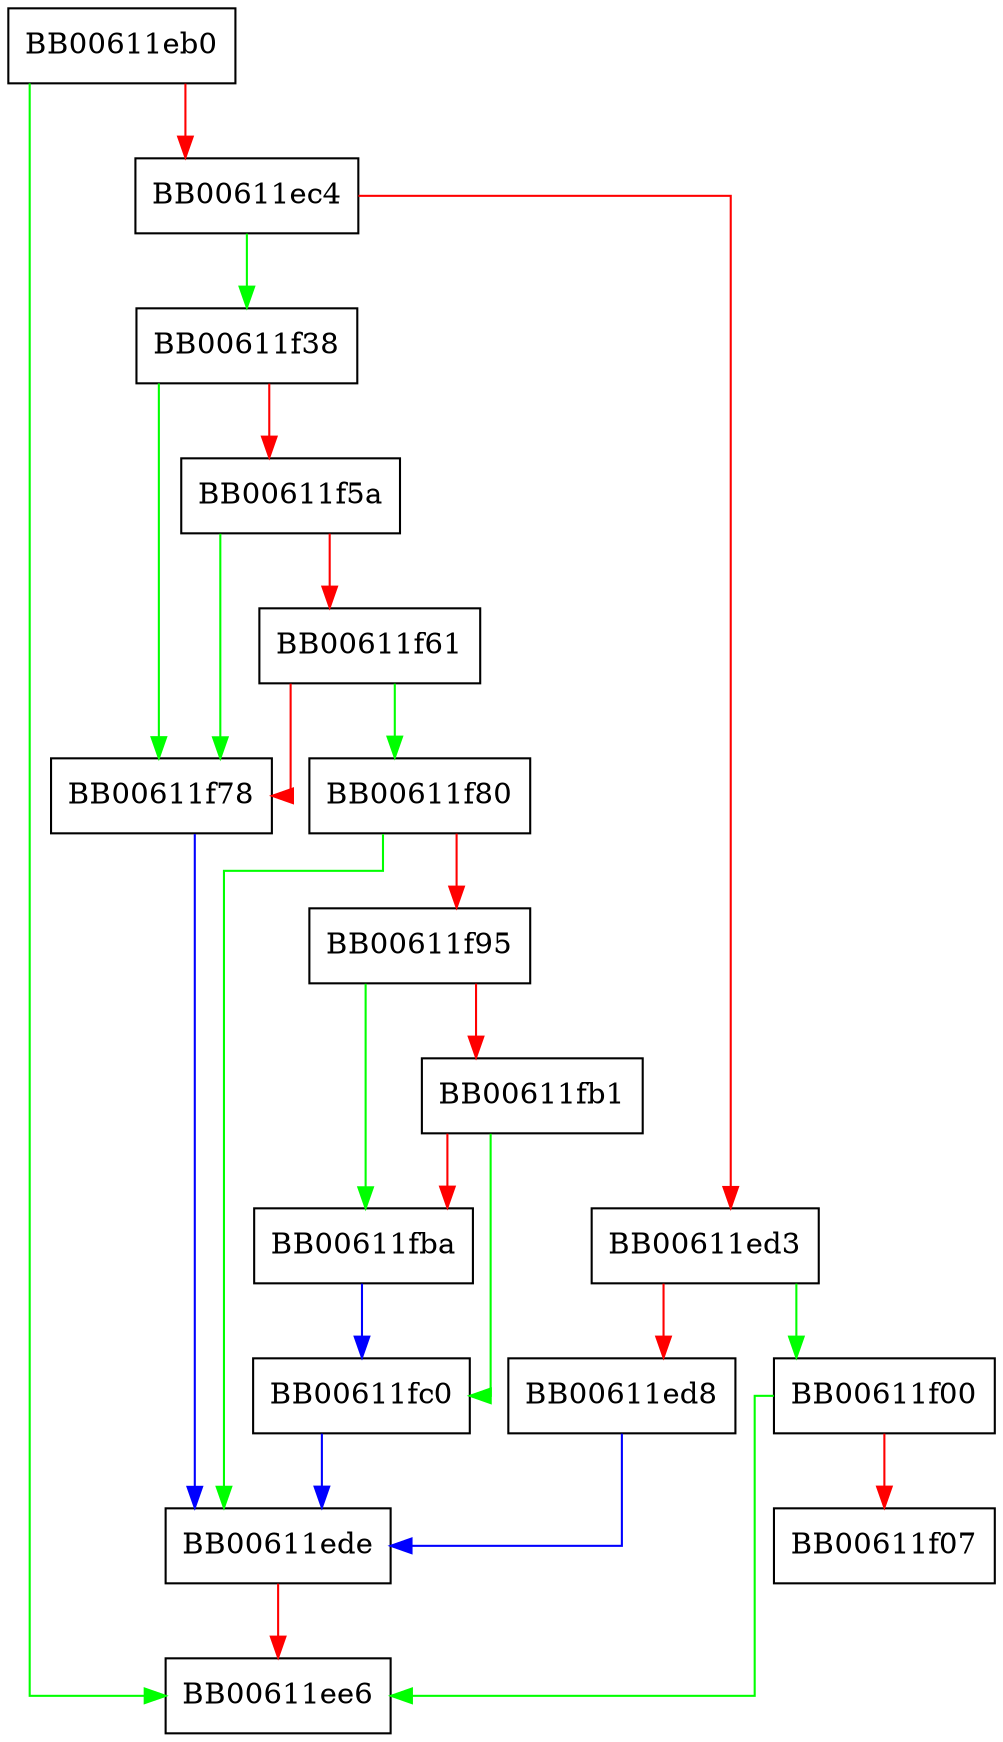 digraph OCSP_RESPID_match {
  node [shape="box"];
  graph [splines=ortho];
  BB00611eb0 -> BB00611ee6 [color="green"];
  BB00611eb0 -> BB00611ec4 [color="red"];
  BB00611ec4 -> BB00611f38 [color="green"];
  BB00611ec4 -> BB00611ed3 [color="red"];
  BB00611ed3 -> BB00611f00 [color="green"];
  BB00611ed3 -> BB00611ed8 [color="red"];
  BB00611ed8 -> BB00611ede [color="blue"];
  BB00611ede -> BB00611ee6 [color="red"];
  BB00611f00 -> BB00611ee6 [color="green"];
  BB00611f00 -> BB00611f07 [color="red"];
  BB00611f38 -> BB00611f78 [color="green"];
  BB00611f38 -> BB00611f5a [color="red"];
  BB00611f5a -> BB00611f78 [color="green"];
  BB00611f5a -> BB00611f61 [color="red"];
  BB00611f61 -> BB00611f80 [color="green"];
  BB00611f61 -> BB00611f78 [color="red"];
  BB00611f78 -> BB00611ede [color="blue"];
  BB00611f80 -> BB00611ede [color="green"];
  BB00611f80 -> BB00611f95 [color="red"];
  BB00611f95 -> BB00611fba [color="green"];
  BB00611f95 -> BB00611fb1 [color="red"];
  BB00611fb1 -> BB00611fc0 [color="green"];
  BB00611fb1 -> BB00611fba [color="red"];
  BB00611fba -> BB00611fc0 [color="blue"];
  BB00611fc0 -> BB00611ede [color="blue"];
}